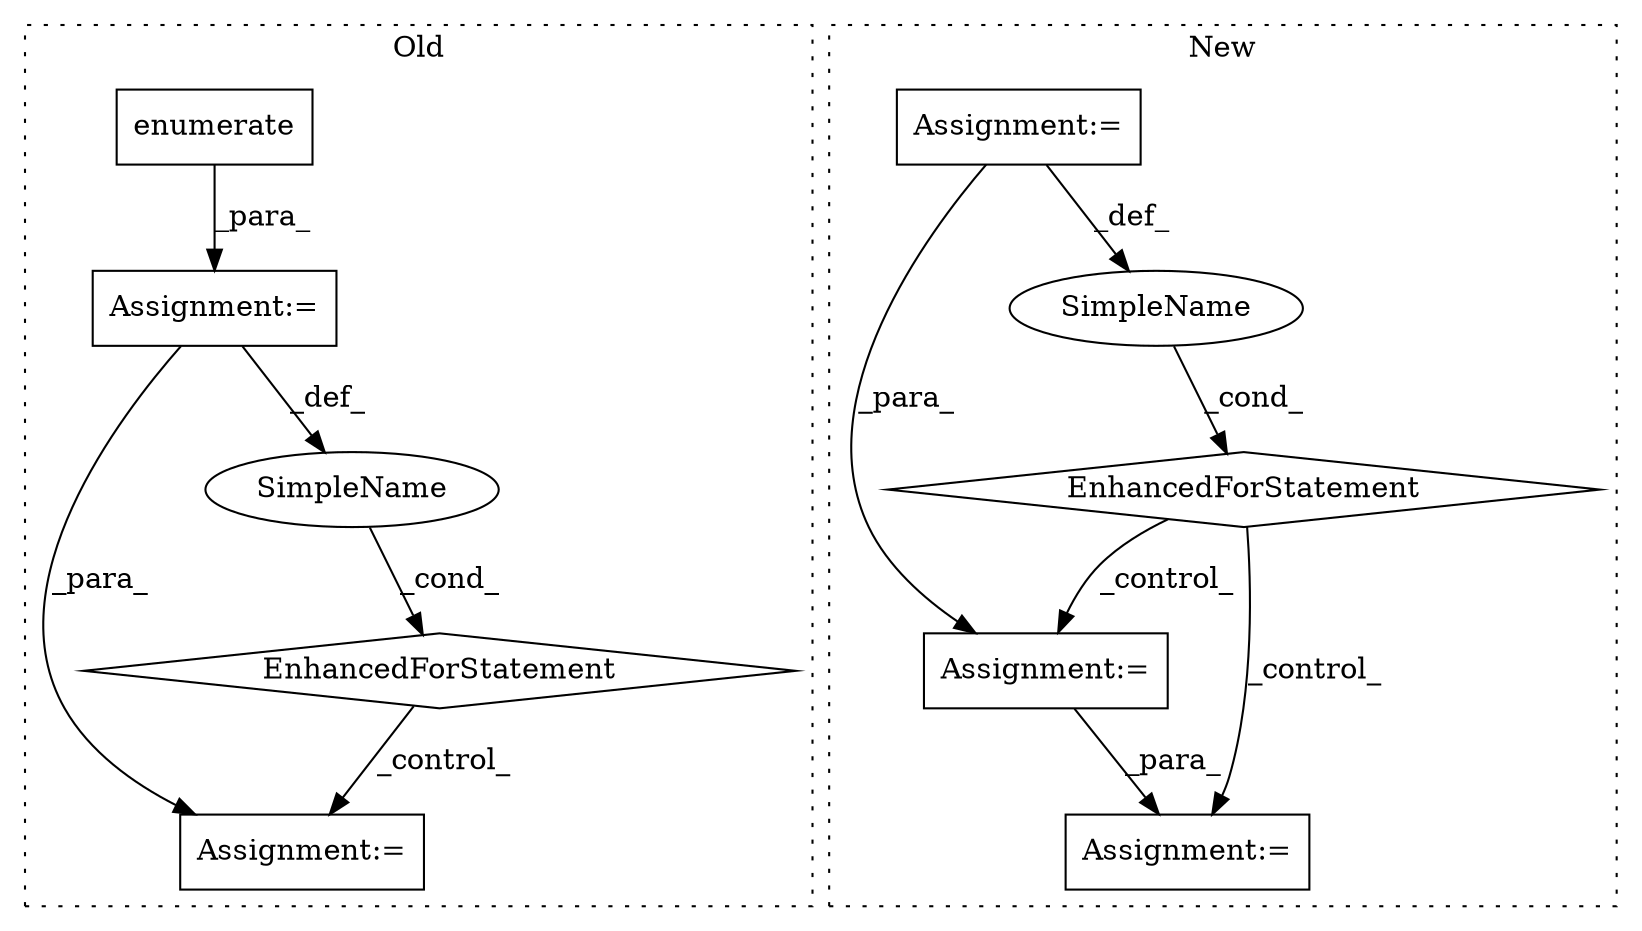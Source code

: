 digraph G {
subgraph cluster0 {
1 [label="enumerate" a="32" s="4844,4863" l="10,1" shape="box"];
3 [label="Assignment:=" a="7" s="4771,4864" l="63,2" shape="box"];
5 [label="EnhancedForStatement" a="70" s="4771,4864" l="63,2" shape="diamond"];
6 [label="Assignment:=" a="7" s="4909" l="1" shape="box"];
8 [label="SimpleName" a="42" s="4838" l="3" shape="ellipse"];
label = "Old";
style="dotted";
}
subgraph cluster1 {
2 [label="EnhancedForStatement" a="70" s="2494,2588" l="53,2" shape="diamond"];
4 [label="Assignment:=" a="7" s="2494,2588" l="53,2" shape="box"];
7 [label="Assignment:=" a="7" s="2664" l="1" shape="box"];
9 [label="SimpleName" a="42" s="2551" l="15" shape="ellipse"];
10 [label="Assignment:=" a="7" s="2696" l="14" shape="box"];
label = "New";
style="dotted";
}
1 -> 3 [label="_para_"];
2 -> 7 [label="_control_"];
2 -> 10 [label="_control_"];
3 -> 6 [label="_para_"];
3 -> 8 [label="_def_"];
4 -> 7 [label="_para_"];
4 -> 9 [label="_def_"];
5 -> 6 [label="_control_"];
7 -> 10 [label="_para_"];
8 -> 5 [label="_cond_"];
9 -> 2 [label="_cond_"];
}